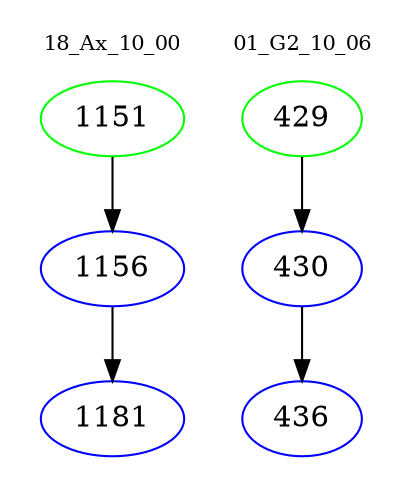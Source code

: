 digraph{
subgraph cluster_0 {
color = white
label = "18_Ax_10_00";
fontsize=10;
T0_1151 [label="1151", color="green"]
T0_1151 -> T0_1156 [color="black"]
T0_1156 [label="1156", color="blue"]
T0_1156 -> T0_1181 [color="black"]
T0_1181 [label="1181", color="blue"]
}
subgraph cluster_1 {
color = white
label = "01_G2_10_06";
fontsize=10;
T1_429 [label="429", color="green"]
T1_429 -> T1_430 [color="black"]
T1_430 [label="430", color="blue"]
T1_430 -> T1_436 [color="black"]
T1_436 [label="436", color="blue"]
}
}
